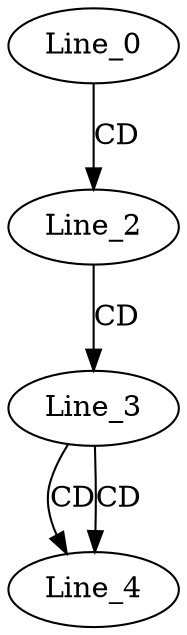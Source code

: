 digraph G {
  Line_0;
  Line_2;
  Line_3;
  Line_4;
  Line_4;
  Line_4;
  Line_0 -> Line_2 [ label="CD" ];
  Line_2 -> Line_3 [ label="CD" ];
  Line_3 -> Line_4 [ label="CD" ];
  Line_3 -> Line_4 [ label="CD" ];
}
